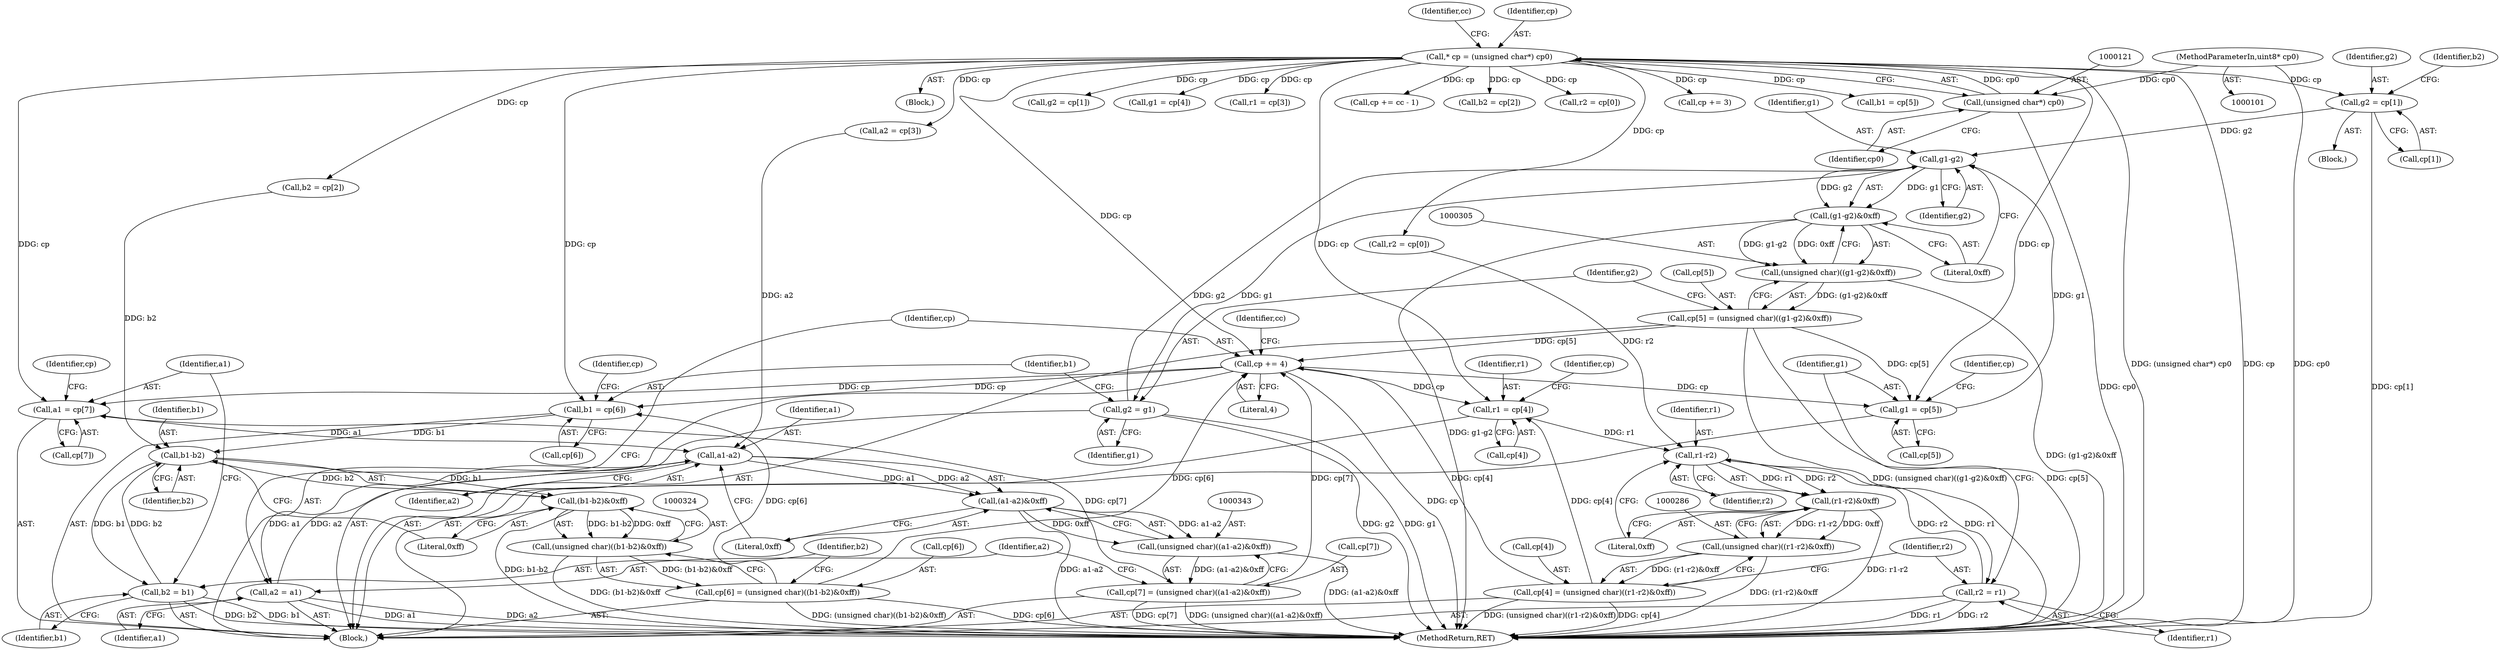 digraph "0_libtiff_3ca657a8793dd011bf869695d72ad31c779c3cc1_10@pointer" {
"1000257" [label="(Call,g2 = cp[1])"];
"1000118" [label="(Call,* cp = (unsigned char*) cp0)"];
"1000120" [label="(Call,(unsigned char*) cp0)"];
"1000103" [label="(MethodParameterIn,uint8* cp0)"];
"1000307" [label="(Call,g1-g2)"];
"1000306" [label="(Call,(g1-g2)&0xff)"];
"1000304" [label="(Call,(unsigned char)((g1-g2)&0xff))"];
"1000300" [label="(Call,cp[5] = (unsigned char)((g1-g2)&0xff))"];
"1000295" [label="(Call,g1 = cp[5])"];
"1000352" [label="(Call,cp += 4)"];
"1000276" [label="(Call,r1 = cp[4])"];
"1000288" [label="(Call,r1-r2)"];
"1000287" [label="(Call,(r1-r2)&0xff)"];
"1000285" [label="(Call,(unsigned char)((r1-r2)&0xff))"];
"1000281" [label="(Call,cp[4] = (unsigned char)((r1-r2)&0xff))"];
"1000292" [label="(Call,r2 = r1)"];
"1000314" [label="(Call,b1 = cp[6])"];
"1000326" [label="(Call,b1-b2)"];
"1000325" [label="(Call,(b1-b2)&0xff)"];
"1000323" [label="(Call,(unsigned char)((b1-b2)&0xff))"];
"1000319" [label="(Call,cp[6] = (unsigned char)((b1-b2)&0xff))"];
"1000330" [label="(Call,b2 = b1)"];
"1000333" [label="(Call,a1 = cp[7])"];
"1000345" [label="(Call,a1-a2)"];
"1000344" [label="(Call,(a1-a2)&0xff)"];
"1000342" [label="(Call,(unsigned char)((a1-a2)&0xff))"];
"1000338" [label="(Call,cp[7] = (unsigned char)((a1-a2)&0xff))"];
"1000349" [label="(Call,a2 = a1)"];
"1000311" [label="(Call,g2 = g1)"];
"1000345" [label="(Call,a1-a2)"];
"1000340" [label="(Identifier,cp)"];
"1000276" [label="(Call,r1 = cp[4])"];
"1000281" [label="(Call,cp[4] = (unsigned char)((r1-r2)&0xff))"];
"1000103" [label="(MethodParameterIn,uint8* cp0)"];
"1000105" [label="(Block,)"];
"1000251" [label="(Call,r2 = cp[0])"];
"1000162" [label="(Call,g2 = cp[1])"];
"1000314" [label="(Call,b1 = cp[6])"];
"1000351" [label="(Identifier,a1)"];
"1000194" [label="(Call,g1 = cp[4])"];
"1000175" [label="(Call,r1 = cp[3])"];
"1000122" [label="(Identifier,cp0)"];
"1000334" [label="(Identifier,a1)"];
"1000263" [label="(Call,b2 = cp[2])"];
"1000311" [label="(Call,g2 = g1)"];
"1000321" [label="(Identifier,cp)"];
"1000275" [label="(Block,)"];
"1000285" [label="(Call,(unsigned char)((r1-r2)&0xff))"];
"1000320" [label="(Call,cp[6])"];
"1000316" [label="(Call,cp[6])"];
"1000309" [label="(Identifier,g2)"];
"1000331" [label="(Identifier,b2)"];
"1000362" [label="(Call,cp += cc - 1)"];
"1000289" [label="(Identifier,r1)"];
"1000342" [label="(Call,(unsigned char)((a1-a2)&0xff))"];
"1000126" [label="(Identifier,cc)"];
"1000313" [label="(Identifier,g1)"];
"1000319" [label="(Call,cp[6] = (unsigned char)((b1-b2)&0xff))"];
"1000326" [label="(Call,b1-b2)"];
"1000168" [label="(Call,b2 = cp[2])"];
"1000357" [label="(Identifier,cc)"];
"1000304" [label="(Call,(unsigned char)((g1-g2)&0xff))"];
"1000156" [label="(Call,r2 = cp[0])"];
"1000269" [label="(Call,a2 = cp[3])"];
"1000312" [label="(Identifier,g2)"];
"1000315" [label="(Identifier,b1)"];
"1000338" [label="(Call,cp[7] = (unsigned char)((a1-a2)&0xff))"];
"1000297" [label="(Call,cp[5])"];
"1000350" [label="(Identifier,a2)"];
"1000328" [label="(Identifier,b2)"];
"1000295" [label="(Call,g1 = cp[5])"];
"1000327" [label="(Identifier,b1)"];
"1000332" [label="(Identifier,b1)"];
"1000333" [label="(Call,a1 = cp[7])"];
"1000278" [label="(Call,cp[4])"];
"1000277" [label="(Identifier,r1)"];
"1000294" [label="(Identifier,r1)"];
"1000282" [label="(Call,cp[4])"];
"1000292" [label="(Call,r2 = r1)"];
"1000232" [label="(Call,cp += 3)"];
"1000335" [label="(Call,cp[7])"];
"1000245" [label="(Block,)"];
"1000325" [label="(Call,(b1-b2)&0xff)"];
"1000308" [label="(Identifier,g1)"];
"1000118" [label="(Call,* cp = (unsigned char*) cp0)"];
"1000353" [label="(Identifier,cp)"];
"1000307" [label="(Call,g1-g2)"];
"1000119" [label="(Identifier,cp)"];
"1000120" [label="(Call,(unsigned char*) cp0)"];
"1000264" [label="(Identifier,b2)"];
"1000348" [label="(Literal,0xff)"];
"1000300" [label="(Call,cp[5] = (unsigned char)((g1-g2)&0xff))"];
"1000339" [label="(Call,cp[7])"];
"1000293" [label="(Identifier,r2)"];
"1000258" [label="(Identifier,g2)"];
"1000306" [label="(Call,(g1-g2)&0xff)"];
"1000283" [label="(Identifier,cp)"];
"1000301" [label="(Call,cp[5])"];
"1000346" [label="(Identifier,a1)"];
"1000349" [label="(Call,a2 = a1)"];
"1000330" [label="(Call,b2 = b1)"];
"1000354" [label="(Literal,4)"];
"1000393" [label="(MethodReturn,RET)"];
"1000329" [label="(Literal,0xff)"];
"1000296" [label="(Identifier,g1)"];
"1000290" [label="(Identifier,r2)"];
"1000352" [label="(Call,cp += 4)"];
"1000291" [label="(Literal,0xff)"];
"1000310" [label="(Literal,0xff)"];
"1000259" [label="(Call,cp[1])"];
"1000323" [label="(Call,(unsigned char)((b1-b2)&0xff))"];
"1000344" [label="(Call,(a1-a2)&0xff)"];
"1000213" [label="(Call,b1 = cp[5])"];
"1000347" [label="(Identifier,a2)"];
"1000302" [label="(Identifier,cp)"];
"1000257" [label="(Call,g2 = cp[1])"];
"1000287" [label="(Call,(r1-r2)&0xff)"];
"1000288" [label="(Call,r1-r2)"];
"1000257" -> "1000245"  [label="AST: "];
"1000257" -> "1000259"  [label="CFG: "];
"1000258" -> "1000257"  [label="AST: "];
"1000259" -> "1000257"  [label="AST: "];
"1000264" -> "1000257"  [label="CFG: "];
"1000257" -> "1000393"  [label="DDG: cp[1]"];
"1000118" -> "1000257"  [label="DDG: cp"];
"1000257" -> "1000307"  [label="DDG: g2"];
"1000118" -> "1000105"  [label="AST: "];
"1000118" -> "1000120"  [label="CFG: "];
"1000119" -> "1000118"  [label="AST: "];
"1000120" -> "1000118"  [label="AST: "];
"1000126" -> "1000118"  [label="CFG: "];
"1000118" -> "1000393"  [label="DDG: (unsigned char*) cp0"];
"1000118" -> "1000393"  [label="DDG: cp"];
"1000120" -> "1000118"  [label="DDG: cp0"];
"1000118" -> "1000156"  [label="DDG: cp"];
"1000118" -> "1000162"  [label="DDG: cp"];
"1000118" -> "1000168"  [label="DDG: cp"];
"1000118" -> "1000175"  [label="DDG: cp"];
"1000118" -> "1000194"  [label="DDG: cp"];
"1000118" -> "1000213"  [label="DDG: cp"];
"1000118" -> "1000232"  [label="DDG: cp"];
"1000118" -> "1000251"  [label="DDG: cp"];
"1000118" -> "1000263"  [label="DDG: cp"];
"1000118" -> "1000269"  [label="DDG: cp"];
"1000118" -> "1000276"  [label="DDG: cp"];
"1000118" -> "1000295"  [label="DDG: cp"];
"1000118" -> "1000314"  [label="DDG: cp"];
"1000118" -> "1000333"  [label="DDG: cp"];
"1000118" -> "1000352"  [label="DDG: cp"];
"1000118" -> "1000362"  [label="DDG: cp"];
"1000120" -> "1000122"  [label="CFG: "];
"1000121" -> "1000120"  [label="AST: "];
"1000122" -> "1000120"  [label="AST: "];
"1000120" -> "1000393"  [label="DDG: cp0"];
"1000103" -> "1000120"  [label="DDG: cp0"];
"1000103" -> "1000101"  [label="AST: "];
"1000103" -> "1000393"  [label="DDG: cp0"];
"1000307" -> "1000306"  [label="AST: "];
"1000307" -> "1000309"  [label="CFG: "];
"1000308" -> "1000307"  [label="AST: "];
"1000309" -> "1000307"  [label="AST: "];
"1000310" -> "1000307"  [label="CFG: "];
"1000307" -> "1000306"  [label="DDG: g1"];
"1000307" -> "1000306"  [label="DDG: g2"];
"1000295" -> "1000307"  [label="DDG: g1"];
"1000311" -> "1000307"  [label="DDG: g2"];
"1000307" -> "1000311"  [label="DDG: g1"];
"1000306" -> "1000304"  [label="AST: "];
"1000306" -> "1000310"  [label="CFG: "];
"1000310" -> "1000306"  [label="AST: "];
"1000304" -> "1000306"  [label="CFG: "];
"1000306" -> "1000393"  [label="DDG: g1-g2"];
"1000306" -> "1000304"  [label="DDG: g1-g2"];
"1000306" -> "1000304"  [label="DDG: 0xff"];
"1000304" -> "1000300"  [label="AST: "];
"1000305" -> "1000304"  [label="AST: "];
"1000300" -> "1000304"  [label="CFG: "];
"1000304" -> "1000393"  [label="DDG: (g1-g2)&0xff"];
"1000304" -> "1000300"  [label="DDG: (g1-g2)&0xff"];
"1000300" -> "1000275"  [label="AST: "];
"1000301" -> "1000300"  [label="AST: "];
"1000312" -> "1000300"  [label="CFG: "];
"1000300" -> "1000393"  [label="DDG: (unsigned char)((g1-g2)&0xff)"];
"1000300" -> "1000393"  [label="DDG: cp[5]"];
"1000300" -> "1000295"  [label="DDG: cp[5]"];
"1000300" -> "1000352"  [label="DDG: cp[5]"];
"1000295" -> "1000275"  [label="AST: "];
"1000295" -> "1000297"  [label="CFG: "];
"1000296" -> "1000295"  [label="AST: "];
"1000297" -> "1000295"  [label="AST: "];
"1000302" -> "1000295"  [label="CFG: "];
"1000352" -> "1000295"  [label="DDG: cp"];
"1000352" -> "1000275"  [label="AST: "];
"1000352" -> "1000354"  [label="CFG: "];
"1000353" -> "1000352"  [label="AST: "];
"1000354" -> "1000352"  [label="AST: "];
"1000357" -> "1000352"  [label="CFG: "];
"1000352" -> "1000393"  [label="DDG: cp"];
"1000352" -> "1000276"  [label="DDG: cp"];
"1000352" -> "1000314"  [label="DDG: cp"];
"1000352" -> "1000333"  [label="DDG: cp"];
"1000338" -> "1000352"  [label="DDG: cp[7]"];
"1000281" -> "1000352"  [label="DDG: cp[4]"];
"1000319" -> "1000352"  [label="DDG: cp[6]"];
"1000276" -> "1000275"  [label="AST: "];
"1000276" -> "1000278"  [label="CFG: "];
"1000277" -> "1000276"  [label="AST: "];
"1000278" -> "1000276"  [label="AST: "];
"1000283" -> "1000276"  [label="CFG: "];
"1000281" -> "1000276"  [label="DDG: cp[4]"];
"1000276" -> "1000288"  [label="DDG: r1"];
"1000288" -> "1000287"  [label="AST: "];
"1000288" -> "1000290"  [label="CFG: "];
"1000289" -> "1000288"  [label="AST: "];
"1000290" -> "1000288"  [label="AST: "];
"1000291" -> "1000288"  [label="CFG: "];
"1000288" -> "1000287"  [label="DDG: r1"];
"1000288" -> "1000287"  [label="DDG: r2"];
"1000292" -> "1000288"  [label="DDG: r2"];
"1000251" -> "1000288"  [label="DDG: r2"];
"1000288" -> "1000292"  [label="DDG: r1"];
"1000287" -> "1000285"  [label="AST: "];
"1000287" -> "1000291"  [label="CFG: "];
"1000291" -> "1000287"  [label="AST: "];
"1000285" -> "1000287"  [label="CFG: "];
"1000287" -> "1000393"  [label="DDG: r1-r2"];
"1000287" -> "1000285"  [label="DDG: r1-r2"];
"1000287" -> "1000285"  [label="DDG: 0xff"];
"1000285" -> "1000281"  [label="AST: "];
"1000286" -> "1000285"  [label="AST: "];
"1000281" -> "1000285"  [label="CFG: "];
"1000285" -> "1000393"  [label="DDG: (r1-r2)&0xff"];
"1000285" -> "1000281"  [label="DDG: (r1-r2)&0xff"];
"1000281" -> "1000275"  [label="AST: "];
"1000282" -> "1000281"  [label="AST: "];
"1000293" -> "1000281"  [label="CFG: "];
"1000281" -> "1000393"  [label="DDG: (unsigned char)((r1-r2)&0xff)"];
"1000281" -> "1000393"  [label="DDG: cp[4]"];
"1000292" -> "1000275"  [label="AST: "];
"1000292" -> "1000294"  [label="CFG: "];
"1000293" -> "1000292"  [label="AST: "];
"1000294" -> "1000292"  [label="AST: "];
"1000296" -> "1000292"  [label="CFG: "];
"1000292" -> "1000393"  [label="DDG: r1"];
"1000292" -> "1000393"  [label="DDG: r2"];
"1000314" -> "1000275"  [label="AST: "];
"1000314" -> "1000316"  [label="CFG: "];
"1000315" -> "1000314"  [label="AST: "];
"1000316" -> "1000314"  [label="AST: "];
"1000321" -> "1000314"  [label="CFG: "];
"1000319" -> "1000314"  [label="DDG: cp[6]"];
"1000314" -> "1000326"  [label="DDG: b1"];
"1000326" -> "1000325"  [label="AST: "];
"1000326" -> "1000328"  [label="CFG: "];
"1000327" -> "1000326"  [label="AST: "];
"1000328" -> "1000326"  [label="AST: "];
"1000329" -> "1000326"  [label="CFG: "];
"1000326" -> "1000325"  [label="DDG: b1"];
"1000326" -> "1000325"  [label="DDG: b2"];
"1000330" -> "1000326"  [label="DDG: b2"];
"1000263" -> "1000326"  [label="DDG: b2"];
"1000326" -> "1000330"  [label="DDG: b1"];
"1000325" -> "1000323"  [label="AST: "];
"1000325" -> "1000329"  [label="CFG: "];
"1000329" -> "1000325"  [label="AST: "];
"1000323" -> "1000325"  [label="CFG: "];
"1000325" -> "1000393"  [label="DDG: b1-b2"];
"1000325" -> "1000323"  [label="DDG: b1-b2"];
"1000325" -> "1000323"  [label="DDG: 0xff"];
"1000323" -> "1000319"  [label="AST: "];
"1000324" -> "1000323"  [label="AST: "];
"1000319" -> "1000323"  [label="CFG: "];
"1000323" -> "1000393"  [label="DDG: (b1-b2)&0xff"];
"1000323" -> "1000319"  [label="DDG: (b1-b2)&0xff"];
"1000319" -> "1000275"  [label="AST: "];
"1000320" -> "1000319"  [label="AST: "];
"1000331" -> "1000319"  [label="CFG: "];
"1000319" -> "1000393"  [label="DDG: (unsigned char)((b1-b2)&0xff)"];
"1000319" -> "1000393"  [label="DDG: cp[6]"];
"1000330" -> "1000275"  [label="AST: "];
"1000330" -> "1000332"  [label="CFG: "];
"1000331" -> "1000330"  [label="AST: "];
"1000332" -> "1000330"  [label="AST: "];
"1000334" -> "1000330"  [label="CFG: "];
"1000330" -> "1000393"  [label="DDG: b2"];
"1000330" -> "1000393"  [label="DDG: b1"];
"1000333" -> "1000275"  [label="AST: "];
"1000333" -> "1000335"  [label="CFG: "];
"1000334" -> "1000333"  [label="AST: "];
"1000335" -> "1000333"  [label="AST: "];
"1000340" -> "1000333"  [label="CFG: "];
"1000338" -> "1000333"  [label="DDG: cp[7]"];
"1000333" -> "1000345"  [label="DDG: a1"];
"1000345" -> "1000344"  [label="AST: "];
"1000345" -> "1000347"  [label="CFG: "];
"1000346" -> "1000345"  [label="AST: "];
"1000347" -> "1000345"  [label="AST: "];
"1000348" -> "1000345"  [label="CFG: "];
"1000345" -> "1000344"  [label="DDG: a1"];
"1000345" -> "1000344"  [label="DDG: a2"];
"1000349" -> "1000345"  [label="DDG: a2"];
"1000269" -> "1000345"  [label="DDG: a2"];
"1000345" -> "1000349"  [label="DDG: a1"];
"1000344" -> "1000342"  [label="AST: "];
"1000344" -> "1000348"  [label="CFG: "];
"1000348" -> "1000344"  [label="AST: "];
"1000342" -> "1000344"  [label="CFG: "];
"1000344" -> "1000393"  [label="DDG: a1-a2"];
"1000344" -> "1000342"  [label="DDG: a1-a2"];
"1000344" -> "1000342"  [label="DDG: 0xff"];
"1000342" -> "1000338"  [label="AST: "];
"1000343" -> "1000342"  [label="AST: "];
"1000338" -> "1000342"  [label="CFG: "];
"1000342" -> "1000393"  [label="DDG: (a1-a2)&0xff"];
"1000342" -> "1000338"  [label="DDG: (a1-a2)&0xff"];
"1000338" -> "1000275"  [label="AST: "];
"1000339" -> "1000338"  [label="AST: "];
"1000350" -> "1000338"  [label="CFG: "];
"1000338" -> "1000393"  [label="DDG: cp[7]"];
"1000338" -> "1000393"  [label="DDG: (unsigned char)((a1-a2)&0xff)"];
"1000349" -> "1000275"  [label="AST: "];
"1000349" -> "1000351"  [label="CFG: "];
"1000350" -> "1000349"  [label="AST: "];
"1000351" -> "1000349"  [label="AST: "];
"1000353" -> "1000349"  [label="CFG: "];
"1000349" -> "1000393"  [label="DDG: a1"];
"1000349" -> "1000393"  [label="DDG: a2"];
"1000311" -> "1000275"  [label="AST: "];
"1000311" -> "1000313"  [label="CFG: "];
"1000312" -> "1000311"  [label="AST: "];
"1000313" -> "1000311"  [label="AST: "];
"1000315" -> "1000311"  [label="CFG: "];
"1000311" -> "1000393"  [label="DDG: g2"];
"1000311" -> "1000393"  [label="DDG: g1"];
}
